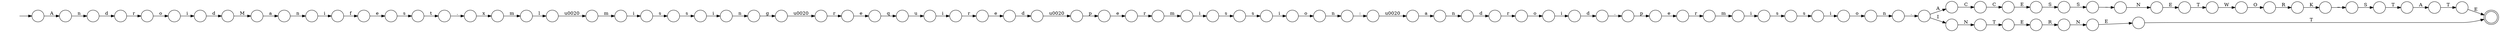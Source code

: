 digraph Automaton {
  rankdir = LR;
  0 [shape=circle,label=""];
  initial [shape=plaintext,label=""];
  initial -> 0
  0 -> 89 [label="A"]
  1 [shape=circle,label=""];
  1 -> 44 [label="s"]
  2 [shape=circle,label=""];
  2 -> 37 [label="n"]
  3 [shape=circle,label=""];
  3 -> 70 [label="T"]
  4 [shape=circle,label=""];
  4 -> 69 [label="s"]
  5 [shape=circle,label=""];
  5 -> 58 [label="d"]
  6 [shape=circle,label=""];
  6 -> 54 [label="n"]
  7 [shape=circle,label=""];
  7 -> 62 [label="T"]
  8 [shape=circle,label=""];
  8 -> 20 [label="S"]
  9 [shape=circle,label=""];
  9 -> 16 [label="t"]
  10 [shape=circle,label=""];
  10 -> 39 [label="E"]
  11 [shape=circle,label=""];
  11 -> 66 [label="p"]
  12 [shape=circle,label=""];
  12 -> 35 [label="o"]
  13 [shape=circle,label=""];
  13 -> 72 [label="e"]
  14 [shape=circle,label=""];
  14 -> 6 [label="a"]
  15 [shape=circle,label=""];
  15 -> 33 [label="o"]
  16 [shape=circle,label=""];
  16 -> 88 [label="."]
  17 [shape=circle,label=""];
  17 -> 93 [label="r"]
  18 [shape=circle,label=""];
  18 -> 10 [label="T"]
  19 [shape=circle,label=""];
  19 -> 55 [label="\u0020"]
  20 [shape=circle,label=""];
  20 -> 61 [label="S"]
  21 [shape=circle,label=""];
  21 -> 48 [label="s"]
  22 [shape=circle,label=""];
  22 -> 57 [label="o"]
  23 [shape=circle,label=""];
  23 -> 50 [label="u"]
  24 [shape=circle,label=""];
  24 -> 68 [label="C"]
  25 [shape=circle,label=""];
  25 -> 60 [label="R"]
  26 [shape=circle,label=""];
  26 -> 13 [label="p"]
  27 [shape=circle,label=""];
  27 -> 4 [label="i"]
  28 [shape=circle,label=""];
  28 -> 7 [label="N"]
  29 [shape=circle,label=""];
  29 -> 21 [label="i"]
  30 [shape=circle,label=""];
  30 -> 53 [label="r"]
  31 [shape=circle,label=""];
  31 -> 24 [label="A"]
  31 -> 28 [label="I"]
  32 [shape=circle,label=""];
  32 -> 36 [label="\u0020"]
  33 [shape=circle,label=""];
  33 -> 59 [label="i"]
  34 [shape=circle,label=""];
  34 -> 85 [label="i"]
  35 [shape=circle,label=""];
  35 -> 77 [label="i"]
  36 [shape=circle,label=""];
  36 -> 27 [label="m"]
  37 [shape=circle,label=""];
  37 -> 49 [label="i"]
  38 [shape=circle,label=""];
  38 -> 25 [label="O"]
  39 [shape=doublecircle,label=""];
  40 [shape=circle,label=""];
  40 -> 34 [label="m"]
  41 [shape=circle,label=""];
  41 -> 3 [label="S"]
  42 [shape=circle,label=""];
  42 -> 79 [label="N"]
  43 [shape=circle,label=""];
  43 -> 76 [label="i"]
  44 [shape=circle,label=""];
  44 -> 22 [label="i"]
  45 [shape=circle,label=""];
  45 -> 38 [label="W"]
  46 [shape=circle,label=""];
  46 -> 67 [label="R"]
  47 [shape=circle,label=""];
  47 -> 78 [label="e"]
  48 [shape=circle,label=""];
  48 -> 43 [label="s"]
  49 [shape=circle,label=""];
  49 -> 47 [label="f"]
  50 [shape=circle,label=""];
  50 -> 17 [label="i"]
  51 [shape=circle,label=""];
  51 -> 41 [label="_"]
  52 [shape=circle,label=""];
  52 -> 92 [label="e"]
  53 [shape=circle,label=""];
  53 -> 29 [label="m"]
  54 [shape=circle,label=""];
  54 -> 71 [label="d"]
  55 [shape=circle,label=""];
  55 -> 52 [label="r"]
  56 [shape=circle,label=""];
  56 -> 11 [label="."]
  57 [shape=circle,label=""];
  57 -> 95 [label="n"]
  58 [shape=circle,label=""];
  58 -> 15 [label="r"]
  59 [shape=circle,label=""];
  59 -> 73 [label="d"]
  60 [shape=circle,label=""];
  60 -> 51 [label="K"]
  61 [shape=circle,label=""];
  61 -> 42 [label="_"]
  62 [shape=circle,label=""];
  62 -> 46 [label="E"]
  63 [shape=circle,label=""];
  63 -> 26 [label="\u0020"]
  64 [shape=circle,label=""];
  64 -> 45 [label="T"]
  65 [shape=circle,label=""];
  65 -> 2 [label="a"]
  66 [shape=circle,label=""];
  66 -> 30 [label="e"]
  67 [shape=circle,label=""];
  67 -> 81 [label="N"]
  68 [shape=circle,label=""];
  68 -> 82 [label="C"]
  69 [shape=circle,label=""];
  69 -> 84 [label="s"]
  70 [shape=circle,label=""];
  70 -> 18 [label="A"]
  71 [shape=circle,label=""];
  71 -> 12 [label="r"]
  72 [shape=circle,label=""];
  72 -> 40 [label="r"]
  73 [shape=circle,label=""];
  73 -> 65 [label="M"]
  74 [shape=circle,label=""];
  74 -> 63 [label="d"]
  75 [shape=circle,label=""];
  75 -> 90 [label="n"]
  76 [shape=circle,label=""];
  76 -> 75 [label="o"]
  77 [shape=circle,label=""];
  77 -> 56 [label="d"]
  78 [shape=circle,label=""];
  78 -> 9 [label="s"]
  79 [shape=circle,label=""];
  79 -> 64 [label="E"]
  80 [shape=circle,label=""];
  80 -> 39 [label="T"]
  81 [shape=circle,label=""];
  81 -> 80 [label="E"]
  82 [shape=circle,label=""];
  82 -> 8 [label="E"]
  83 [shape=circle,label=""];
  83 -> 32 [label="l"]
  84 [shape=circle,label=""];
  84 -> 94 [label="i"]
  85 [shape=circle,label=""];
  85 -> 1 [label="s"]
  86 [shape=circle,label=""];
  86 -> 14 [label="\u0020"]
  87 [shape=circle,label=""];
  87 -> 19 [label="g"]
  88 [shape=circle,label=""];
  88 -> 91 [label="x"]
  89 [shape=circle,label=""];
  89 -> 5 [label="n"]
  90 [shape=circle,label=""];
  90 -> 31 [label="."]
  91 [shape=circle,label=""];
  91 -> 83 [label="m"]
  92 [shape=circle,label=""];
  92 -> 23 [label="q"]
  93 [shape=circle,label=""];
  93 -> 74 [label="e"]
  94 [shape=circle,label=""];
  94 -> 87 [label="n"]
  95 [shape=circle,label=""];
  95 -> 86 [label=":"]
}

